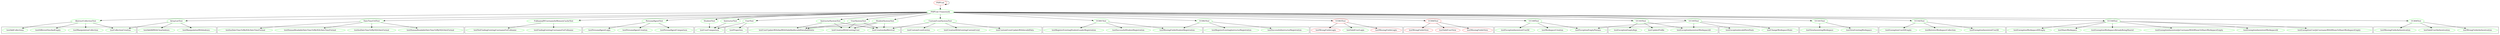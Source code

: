 digraph G {
graph [ overlap="scale",splines="true",sep=".1",fontsize="8" ];
"PHPUnit" [ color="red" ];
"PHPUnit Framework" [ color="green" ];
"AbstractCollectionTest" [ color="green" ];
"ArrayListTest" [ color="green" ];
"DateTimeUtilTest" [ color="green" ];
"FullnameJNUsernameInMemoryCacheTest" [ color="green" ];
"PersonalAgentTest" [ color="green" ];
"InstructorTest" [ color="green" ];
"StudentTest" [ color="green" ];
"UserTest" [ color="green" ];
"UserSystemTest" [ color="green" ];
"StudentSystemTest" [ color="green" ];
"InstructorSystemTest" [ color="green" ];
"CustomEventSystemTest" [ color="green" ];
"UC001Test" [ color="green" ];
"UC002Test" [ color="green" ];
"UC003Test" [ color="red" ];
"UC004Test" [ color="red" ];
"UC100Test" [ color="green" ];
"UC101Test" [ color="green" ];
"UC102Test" [ color="green" ];
"UC103Test" [ color="green" ];
"UC104Test" [ color="green" ];
"UC105Test" [ color="green" ];
"UC404Test" [ color="green" ];
subgraph "cluster_AbstractCollectionTest" {
label="";
"testCollectionCreation" [ color="green" ];
"testManipulationCollection" [ color="green" ];
"testDifferentSizeAndEmpty" [ color="green" ];
"testAddCollections" [ color="green" ];
}
subgraph "cluster_ArrayListTest" {
label="";
"testCollectionCreation" [ color="green" ];
"testManipulationWithIndexes" [ color="green" ];
"testAddAllWithClearIndexes" [ color="green" ];
}
subgraph "cluster_DateTimeUtilTest" {
label="";
"testHumanReadableDateTimeToMySQLDateFormat" [ color="green" ];
"testIsoDateTimeToMySQLDateFormat" [ color="green" ];
"testHumanReadableDateTimeToMySQLDateTimeFormat" [ color="green" ];
"testIsoDateTimeToMySQLDateTimeFormat" [ color="green" ];
}
subgraph "cluster_FullnameJNUsernameInMemoryCacheTest" {
label="";
"testFindingExistingUsernameForFullname" [ color="green" ];
"testNotFindingExistingUsernameForFullname" [ color="green" ];
}
subgraph "cluster_PersonalAgentTest" {
label="";
"testPersonalAgentCreation" [ color="green" ];
"testPersonalAgentLogin" [ color="green" ];
"testPeronalAgentComparison" [ color="green" ];
}
subgraph "cluster_InstructorTest" {
label="";
"testUserComparison" [ color="green" ];
}
subgraph "cluster_StudentTest" {
label="";
"testUserComparison" [ color="green" ];
}
subgraph "cluster_UserTest" {
label="";
"testProperties" [ color="green" ];
"testUserComparison" [ color="green" ];
}
subgraph "cluster_UserSystemTest" {
label="";
"testCreationAndRetrival" [ color="green" ];
"testCreationWithExistingUser" [ color="green" ];
"testUserUpdateWithAndWithValidAndInvalidDataAndDelete" [ color="green" ];
}
subgraph "cluster_StudentSystemTest" {
label="";
"testCreationAndRetrival" [ color="green" ];
"testCreationWithExistingUser" [ color="green" ];
"testUserUpdateWithAndWithValidAndInvalidDataAndDelete" [ color="green" ];
}
subgraph "cluster_InstructorSystemTest" {
label="";
"testCreationAndRetrival" [ color="green" ];
"testCreationWithExistingUser" [ color="green" ];
"testUserUpdateWithAndWithValidAndInvalidDataAndDelete" [ color="green" ];
}
subgraph "cluster_CustomEventSystemTest" {
label="";
"testCreationAndRetrival" [ color="green" ];
"testCreationWithExistingCustomEvent" [ color="green" ];
"testCustomEventEntries" [ color="green" ];
"testCustomEventUpdateWithInvalidData" [ color="green" ];
}
subgraph "cluster_UC001Test" {
label="";
"testSuccessfulStudentRegistration" [ color="green" ];
"testMissingFieldsStudentRegistration" [ color="green" ];
"testRegisterExistingStudentLeaderRegistration" [ color="green" ];
}
subgraph "cluster_UC002Test" {
label="";
"testSuccessfulInstructorRegistration" [ color="green" ];
"testMissingFieldsStudentRegistration" [ color="green" ];
"testRegisterExistingInstructorRegistration" [ color="green" ];
}
subgraph "cluster_UC003Test" {
label="";
"testValidUserLogin" [ color="green" ];
"testWrongFieldsLogin" [ color="red" ];
"testMissingFieldsLogin" [ color="red" ];
}
subgraph "cluster_UC004Test" {
label="";
"testValidUserView" [ color="red" ];
"testWrongFieldsView" [ color="red" ];
"testMissingFieldsView" [ color="red" ];
}
subgraph "cluster_UC100Test" {
label="";
"testWorkspaceCreation" [ color="green" ];
"testExceptionEmptyParams" [ color="green" ];
"testExceptionInexistentUserId" [ color="green" ];
}
subgraph "cluster_UC101Test" {
label="";
"testViewExistingWorkspace" [ color="green" ];
"testViewInexistingWorkspace" [ color="green" ];
}
subgraph "cluster_UC102Test" {
label="";
"testRetreiveWorkspaceCollection" [ color="green" ];
"testExemptionUserIDEmpty" [ color="green" ];
"testExemptionInexistentUserId" [ color="green" ];
}
subgraph "cluster_UC103Test" {
label="";
"testUpdateProfile" [ color="green" ];
"testExceptionEmptyArgs" [ color="green" ];
"testExceptionInexistentWorkspaceId" [ color="green" ];
}
subgraph "cluster_UC104Test" {
label="";
"testShareWorkspace" [ color="green" ];
"testExemptionWorkspaceIDEmpty" [ color="green" ];
"testExemptionUserJnUsernameWithWhomToShareWorkspaceEmpty" [ color="green" ];
"testExemptionInexistentWorkspaceId" [ color="green" ];
"testExemptionInexistentJnUsernameWithWhomToShareWorkspaceEmpty" [ color="green" ];
"testExemptionWorkspaceAlreadyBeingShared" [ color="green" ];
}
subgraph "cluster_UC105Test" {
label="";
"testChangeWorkspaceState" [ color="green" ];
"testExceptionEmptyParams" [ color="green" ];
"testExceptionInvalidNewState" [ color="green" ];
"testExceptionInexistentWorkspaceId" [ color="green" ];
}
subgraph "cluster_UC404Test" {
label="";
"testValidUserAuthentication" [ color="green" ];
"testMissingFieldsAuthentication" [ color="green" ];
"testWrongFieldsAuthentication" [ color="green" ];
}
"PHPUnit" -> "PHPUnit";
"PHPUnit" -> "PHPUnit Framework";
"PHPUnit Framework" -> "AbstractCollectionTest";
"AbstractCollectionTest" -> "testCollectionCreation";
"AbstractCollectionTest" -> "testManipulationCollection";
"AbstractCollectionTest" -> "testDifferentSizeAndEmpty";
"AbstractCollectionTest" -> "testAddCollections";
"PHPUnit Framework" -> "ArrayListTest";
"ArrayListTest" -> "testCollectionCreation";
"ArrayListTest" -> "testManipulationWithIndexes";
"ArrayListTest" -> "testAddAllWithClearIndexes";
"PHPUnit Framework" -> "DateTimeUtilTest";
"DateTimeUtilTest" -> "testHumanReadableDateTimeToMySQLDateFormat";
"DateTimeUtilTest" -> "testIsoDateTimeToMySQLDateFormat";
"DateTimeUtilTest" -> "testHumanReadableDateTimeToMySQLDateTimeFormat";
"DateTimeUtilTest" -> "testIsoDateTimeToMySQLDateTimeFormat";
"PHPUnit Framework" -> "FullnameJNUsernameInMemoryCacheTest";
"FullnameJNUsernameInMemoryCacheTest" -> "testFindingExistingUsernameForFullname";
"FullnameJNUsernameInMemoryCacheTest" -> "testNotFindingExistingUsernameForFullname";
"PHPUnit Framework" -> "PersonalAgentTest";
"PersonalAgentTest" -> "testPersonalAgentCreation";
"PersonalAgentTest" -> "testPersonalAgentLogin";
"PersonalAgentTest" -> "testPeronalAgentComparison";
"PHPUnit Framework" -> "InstructorTest";
"InstructorTest" -> "testUserComparison";
"PHPUnit Framework" -> "StudentTest";
"StudentTest" -> "testUserComparison";
"PHPUnit Framework" -> "UserTest";
"UserTest" -> "testProperties";
"UserTest" -> "testUserComparison";
"PHPUnit Framework" -> "UserSystemTest";
"UserSystemTest" -> "testCreationAndRetrival";
"UserSystemTest" -> "testCreationWithExistingUser";
"UserSystemTest" -> "testUserUpdateWithAndWithValidAndInvalidDataAndDelete";
"PHPUnit Framework" -> "StudentSystemTest";
"StudentSystemTest" -> "testCreationAndRetrival";
"StudentSystemTest" -> "testCreationWithExistingUser";
"StudentSystemTest" -> "testUserUpdateWithAndWithValidAndInvalidDataAndDelete";
"PHPUnit Framework" -> "InstructorSystemTest";
"InstructorSystemTest" -> "testCreationAndRetrival";
"InstructorSystemTest" -> "testCreationWithExistingUser";
"InstructorSystemTest" -> "testUserUpdateWithAndWithValidAndInvalidDataAndDelete";
"PHPUnit Framework" -> "CustomEventSystemTest";
"CustomEventSystemTest" -> "testCreationAndRetrival";
"CustomEventSystemTest" -> "testCreationWithExistingCustomEvent";
"CustomEventSystemTest" -> "testCustomEventEntries";
"CustomEventSystemTest" -> "testCustomEventUpdateWithInvalidData";
"PHPUnit Framework" -> "UC001Test";
"UC001Test" -> "testSuccessfulStudentRegistration";
"UC001Test" -> "testMissingFieldsStudentRegistration";
"UC001Test" -> "testRegisterExistingStudentLeaderRegistration";
"PHPUnit Framework" -> "UC002Test";
"UC002Test" -> "testSuccessfulInstructorRegistration";
"UC002Test" -> "testMissingFieldsStudentRegistration";
"UC002Test" -> "testRegisterExistingInstructorRegistration";
"PHPUnit Framework" -> "UC003Test";
"UC003Test" -> "testValidUserLogin";
"UC003Test" -> "testWrongFieldsLogin";
"UC003Test" -> "testMissingFieldsLogin";
"PHPUnit Framework" -> "UC004Test";
"UC004Test" -> "testValidUserView";
"UC004Test" -> "testWrongFieldsView";
"UC004Test" -> "testMissingFieldsView";
"PHPUnit Framework" -> "UC100Test";
"UC100Test" -> "testWorkspaceCreation";
"UC100Test" -> "testExceptionEmptyParams";
"UC100Test" -> "testExceptionInexistentUserId";
"PHPUnit Framework" -> "UC101Test";
"UC101Test" -> "testViewExistingWorkspace";
"UC101Test" -> "testViewInexistingWorkspace";
"PHPUnit Framework" -> "UC102Test";
"UC102Test" -> "testRetreiveWorkspaceCollection";
"UC102Test" -> "testExemptionUserIDEmpty";
"UC102Test" -> "testExemptionInexistentUserId";
"PHPUnit Framework" -> "UC103Test";
"UC103Test" -> "testUpdateProfile";
"UC103Test" -> "testExceptionEmptyArgs";
"UC103Test" -> "testExceptionInexistentWorkspaceId";
"PHPUnit Framework" -> "UC104Test";
"UC104Test" -> "testShareWorkspace";
"UC104Test" -> "testExemptionWorkspaceIDEmpty";
"UC104Test" -> "testExemptionUserJnUsernameWithWhomToShareWorkspaceEmpty";
"UC104Test" -> "testExemptionInexistentWorkspaceId";
"UC104Test" -> "testExemptionInexistentJnUsernameWithWhomToShareWorkspaceEmpty";
"UC104Test" -> "testExemptionWorkspaceAlreadyBeingShared";
"PHPUnit Framework" -> "UC105Test";
"UC105Test" -> "testChangeWorkspaceState";
"UC105Test" -> "testExceptionEmptyParams";
"UC105Test" -> "testExceptionInvalidNewState";
"UC105Test" -> "testExceptionInexistentWorkspaceId";
"PHPUnit Framework" -> "UC404Test";
"UC404Test" -> "testValidUserAuthentication";
"UC404Test" -> "testMissingFieldsAuthentication";
"UC404Test" -> "testWrongFieldsAuthentication";
}
